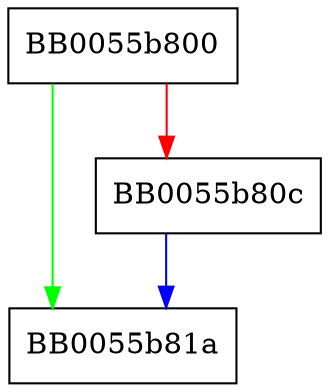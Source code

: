digraph ossl_cmp_bodytype_to_string {
  node [shape="box"];
  graph [splines=ortho];
  BB0055b800 -> BB0055b81a [color="green"];
  BB0055b800 -> BB0055b80c [color="red"];
  BB0055b80c -> BB0055b81a [color="blue"];
}